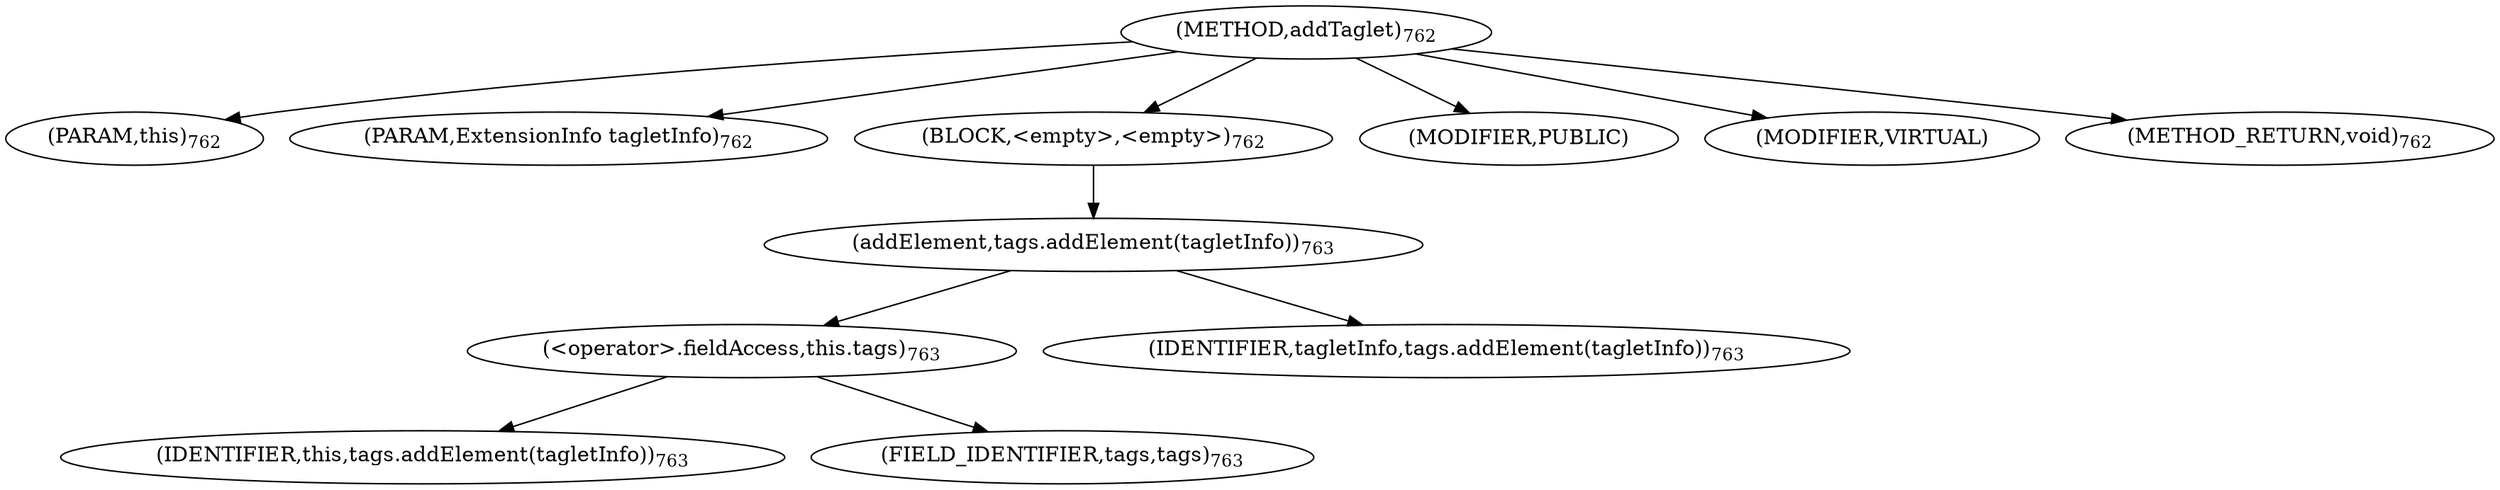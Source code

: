 digraph "addTaglet" {  
"1405" [label = <(METHOD,addTaglet)<SUB>762</SUB>> ]
"1406" [label = <(PARAM,this)<SUB>762</SUB>> ]
"1407" [label = <(PARAM,ExtensionInfo tagletInfo)<SUB>762</SUB>> ]
"1408" [label = <(BLOCK,&lt;empty&gt;,&lt;empty&gt;)<SUB>762</SUB>> ]
"1409" [label = <(addElement,tags.addElement(tagletInfo))<SUB>763</SUB>> ]
"1410" [label = <(&lt;operator&gt;.fieldAccess,this.tags)<SUB>763</SUB>> ]
"1411" [label = <(IDENTIFIER,this,tags.addElement(tagletInfo))<SUB>763</SUB>> ]
"1412" [label = <(FIELD_IDENTIFIER,tags,tags)<SUB>763</SUB>> ]
"1413" [label = <(IDENTIFIER,tagletInfo,tags.addElement(tagletInfo))<SUB>763</SUB>> ]
"1414" [label = <(MODIFIER,PUBLIC)> ]
"1415" [label = <(MODIFIER,VIRTUAL)> ]
"1416" [label = <(METHOD_RETURN,void)<SUB>762</SUB>> ]
  "1405" -> "1406" 
  "1405" -> "1407" 
  "1405" -> "1408" 
  "1405" -> "1414" 
  "1405" -> "1415" 
  "1405" -> "1416" 
  "1408" -> "1409" 
  "1409" -> "1410" 
  "1409" -> "1413" 
  "1410" -> "1411" 
  "1410" -> "1412" 
}
